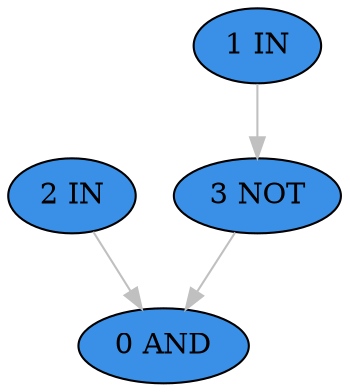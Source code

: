 digraph {
	"0 AND" [fillcolor="#3990e6" style=filled]
	"1 IN" [fillcolor="#3990e6" style=filled]
	"2 IN" [fillcolor="#3990e6" style=filled]
	"3 NOT" [fillcolor="#3990e6" style=filled]
	"1 IN" -> "3 NOT" [color=gray]
	"2 IN" -> "0 AND" [color=gray]
	"3 NOT" -> "0 AND" [color=gray]
}

